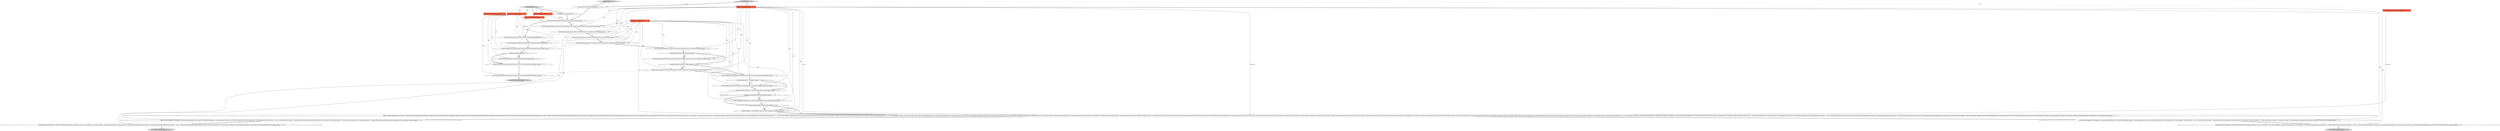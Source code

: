 digraph {
5 [style = filled, label = "JSONUtils.fieldNE(json,RegistryConstants.ATTR_ID,objectID)@@@4@@@['1', '1', '1']", fillcolor = white, shape = ellipse image = "AAA0AAABBB1BBB"];
21 [style = filled, label = "JSONUtils.field(json,RegistryConstants.ATTR_READ_ONLY,dataSource.isConnectionReadOnly())@@@16@@@['1', '1', '0']", fillcolor = white, shape = ellipse image = "AAA0AAABBB1BBB"];
29 [style = filled, label = "{Collection<FilterMapping> filterMappings = dataSource.getObjectFilters()if (!CommonUtils.isEmpty(filterMappings)) {json.name(RegistryConstants.TAG_FILTERS)json.beginArray()for (FilterMapping filter : filterMappings){if (filter.defaultFilter != null && !filter.defaultFilter.isEmpty()) {saveObjectFiler(json,filter.typeName,null,filter.defaultFilter)}for (Map.Entry<String,DBSObjectFilter> cf : filter.customFilters.entrySet()){if (!cf.getValue().isEmpty()) {saveObjectFiler(json,filter.typeName,cf.getKey(),cf.getValue())}}}json.endArray()}}@@@97@@@['0', '1', '0']", fillcolor = white, shape = ellipse image = "AAA0AAABBB2BBB"];
8 [style = filled, label = "JSONUtils.field(json,RegistryConstants.ATTR_DRIVER,dataSource.getDriver().getId())@@@6@@@['1', '1', '0']", fillcolor = white, shape = ellipse image = "AAA0AAABBB1BBB"];
9 [style = filled, label = "!CommonUtils.isEmpty(lockPasswordHash)@@@21@@@['1', '1', '0']", fillcolor = white, shape = diamond image = "AAA0AAABBB1BBB"];
38 [style = filled, label = "JSONUtils.serializeStringList(json,RegistryConstants.TAG_INCLUDE,filter.getInclude())@@@11@@@['0', '0', '1']", fillcolor = white, shape = ellipse image = "AAA0AAABBB3BBB"];
1 [style = filled, label = "JSONUtils.field(json,RegistryConstants.ATTR_SHOW_UTIL_OBJECTS,dataSource.isShowUtilityObjects())@@@14@@@['1', '1', '0']", fillcolor = white, shape = ellipse image = "AAA0AAABBB1BBB"];
6 [style = filled, label = "JSONUtils.field(json,RegistryConstants.ATTR_LOCK_PASSWORD,lockPasswordHash)@@@22@@@['1', '1', '0']", fillcolor = white, shape = ellipse image = "AAA0AAABBB1BBB"];
18 [style = filled, label = "JSONUtils.fieldNE(json,RegistryConstants.TAG_DESCRIPTION,dataSource.getDescription())@@@8@@@['1', '1', '0']", fillcolor = white, shape = ellipse image = "AAA0AAABBB1BBB"];
27 [style = filled, label = "json.endObject()@@@129@@@['0', '1', '0']", fillcolor = lightgray, shape = ellipse image = "AAA0AAABBB2BBB"];
15 [style = filled, label = "dataSource.isShowSystemObjects()@@@10@@@['1', '1', '0']", fillcolor = white, shape = diamond image = "AAA0AAABBB1BBB"];
43 [style = filled, label = "JSONUtils.field(json,RegistryConstants.ATTR_ENABLED,false)@@@9@@@['0', '0', '1']", fillcolor = white, shape = ellipse image = "AAA0AAABBB3BBB"];
11 [style = filled, label = "dataSource.isShowUtilityObjects()@@@13@@@['1', '1', '0']", fillcolor = white, shape = diamond image = "AAA0AAABBB1BBB"];
17 [style = filled, label = "json.endObject()@@@138@@@['1', '0', '0']", fillcolor = lightgray, shape = ellipse image = "AAA0AAABBB1BBB"];
19 [style = filled, label = "JSONUtils.field(json,RegistryConstants.ATTR_SAVE_PASSWORD,dataSource.isSavePassword())@@@9@@@['1', '1', '0']", fillcolor = white, shape = ellipse image = "AAA0AAABBB1BBB"];
16 [style = filled, label = "JSONUtils.field(json,RegistryConstants.ATTR_PROVIDER,dataSource.getDriver().getProviderDescriptor().getId())@@@5@@@['1', '1', '0']", fillcolor = white, shape = ellipse image = "AAA0AAABBB1BBB"];
2 [style = filled, label = "JSONUtils.field(json,RegistryConstants.ATTR_FOLDER,dataSource.getFolder().getFolderPath())@@@18@@@['1', '1', '0']", fillcolor = white, shape = ellipse image = "AAA0AAABBB1BBB"];
10 [style = filled, label = "{DBPConnectionConfiguration connectionInfo = dataSource.getConnectionConfiguration()json.name(\"configuration\")json.beginObject()JSONUtils.fieldNE(json,RegistryConstants.ATTR_HOST,connectionInfo.getHostName())JSONUtils.fieldNE(json,RegistryConstants.ATTR_PORT,connectionInfo.getHostPort())JSONUtils.fieldNE(json,RegistryConstants.ATTR_SERVER,connectionInfo.getServerName())JSONUtils.fieldNE(json,RegistryConstants.ATTR_DATABASE,connectionInfo.getDatabaseName())JSONUtils.fieldNE(json,RegistryConstants.ATTR_URL,connectionInfo.getUrl())saveSecuredCredentials(json,dataSource,null,connectionInfo.getUserName(),dataSource.isSavePassword()? connectionInfo.getUserPassword(): null)JSONUtils.fieldNE(json,RegistryConstants.ATTR_HOME,connectionInfo.getClientHomeId())if (connectionInfo.getConnectionType() != null) {JSONUtils.field(json,RegistryConstants.ATTR_TYPE,connectionInfo.getConnectionType().getId())}JSONUtils.fieldNE(json,RegistryConstants.ATTR_COLOR,connectionInfo.getConnectionColor())if (connectionInfo.getKeepAliveInterval() > 0) {JSONUtils.field(json,RegistryConstants.ATTR_KEEP_ALIVE,connectionInfo.getKeepAliveInterval())}JSONUtils.serializeProperties(json,RegistryConstants.TAG_PROPERTIES,connectionInfo.getProperties())JSONUtils.serializeProperties(json,RegistryConstants.TAG_PROVIDER_PROPERTIES,connectionInfo.getProviderProperties())if (!ArrayUtils.isEmpty(connectionInfo.getDeclaredEvents())) {json.name(RegistryConstants.TAG_EVENTS)json.beginObject()for (DBPConnectionEventType eventType : connectionInfo.getDeclaredEvents()){DBRShellCommand command = connectionInfo.getEvent(eventType)json.name(eventType.name())json.beginObject()JSONUtils.field(json,RegistryConstants.ATTR_ENABLED,command.isEnabled())JSONUtils.field(json,RegistryConstants.ATTR_SHOW_PANEL,command.isShowProcessPanel())JSONUtils.field(json,RegistryConstants.ATTR_WAIT_PROCESS,command.isWaitProcessFinish())if (command.isWaitProcessFinish()) {JSONUtils.field(json,RegistryConstants.ATTR_WAIT_PROCESS_TIMEOUT,command.getWaitProcessTimeoutMs())}JSONUtils.field(json,RegistryConstants.ATTR_TERMINATE_AT_DISCONNECT,command.isTerminateAtDisconnect())JSONUtils.field(json,RegistryConstants.ATTR_PAUSE_AFTER_EXECUTE,command.getPauseAfterExecute())JSONUtils.fieldNE(json,RegistryConstants.ATTR_WORKING_DIRECTORY,command.getWorkingDirectory())JSONUtils.fieldNE(json,RegistryConstants.ATTR_COMMAND,command.getCommand())json.endObject()}json.endObject()}if (!CommonUtils.isEmpty(connectionInfo.getDeclaredHandlers())) {json.name(RegistryConstants.TAG_HANDLERS)json.beginObject()for (DBWHandlerConfiguration configuration : connectionInfo.getDeclaredHandlers()){saveNetworkHandlerConfiguration(json,dataSource,configuration)}json.endObject()}{DBPConnectionBootstrap bootstrap = connectionInfo.getBootstrap()if (bootstrap.hasData()) {json.name(RegistryConstants.TAG_BOOTSTRAP)json.beginObject()if (bootstrap.getDefaultAutoCommit() != null) {JSONUtils.field(json,RegistryConstants.ATTR_AUTOCOMMIT,bootstrap.getDefaultAutoCommit())}if (bootstrap.getDefaultTransactionIsolation() != null) {JSONUtils.field(json,RegistryConstants.ATTR_TXN_ISOLATION,bootstrap.getDefaultTransactionIsolation())}JSONUtils.fieldNE(json,RegistryConstants.ATTR_DEFAULT_OBJECT,bootstrap.getDefaultObjectName())if (bootstrap.isIgnoreErrors()) {JSONUtils.field(json,RegistryConstants.ATTR_IGNORE_ERRORS,true)}JSONUtils.serializeStringList(json,RegistryConstants.TAG_QUERY,bootstrap.getInitQueries())json.endObject()}}json.endObject()}@@@27@@@['1', '1', '0']", fillcolor = white, shape = ellipse image = "AAA0AAABBB1BBB"];
31 [style = filled, label = "String objectID@@@2@@@['0', '0', '1']", fillcolor = tomato, shape = box image = "AAA0AAABBB3BBB"];
41 [style = filled, label = "JSONUtils.serializeStringList(json,RegistryConstants.TAG_EXCLUDE,filter.getExclude())@@@12@@@['0', '0', '1']", fillcolor = white, shape = ellipse image = "AAA0AAABBB3BBB"];
44 [style = filled, label = "JSONUtils.fieldNE(json,RegistryConstants.ATTR_TYPE,typeName)@@@5@@@['0', '0', '1']", fillcolor = white, shape = ellipse image = "AAA0AAABBB3BBB"];
28 [style = filled, label = "DataSourceDescriptor dataSource@@@2@@@['0', '1', '0']", fillcolor = tomato, shape = box image = "AAA0AAABBB2BBB"];
26 [style = filled, label = "{SimplePreferenceStore prefStore = dataSource.getPreferenceStore()Map<String,String> props = new TreeMap<>()for (String propName : prefStore.preferenceNames()){String propValue = prefStore.getString(propName)String defValue = prefStore.getDefaultString(propName)if (propValue != null && !CommonUtils.equalObjects(propValue,defValue)) {props.put(propName,propValue)}}if (!props.isEmpty()) {JSONUtils.serializeProperties(json,RegistryConstants.TAG_CUSTOM_PROPERTIES,props)}}@@@115@@@['0', '1', '0']", fillcolor = white, shape = ellipse image = "AAA0AAABBB2BBB"];
7 [style = filled, label = "dataSource.getFolder() != null@@@17@@@['1', '1', '0']", fillcolor = white, shape = diamond image = "AAA0AAABBB1BBB"];
12 [style = filled, label = "json.name(dataSource.getId())@@@3@@@['1', '1', '0']", fillcolor = white, shape = ellipse image = "AAA0AAABBB1BBB"];
37 [style = filled, label = "String typeName@@@2@@@['0', '0', '1']", fillcolor = tomato, shape = box image = "AAA0AAABBB3BBB"];
40 [style = filled, label = "JSONUtils.fieldNE(json,RegistryConstants.ATTR_DESCRIPTION,filter.getDescription())@@@7@@@['0', '0', '1']", fillcolor = white, shape = ellipse image = "AAA0AAABBB3BBB"];
13 [style = filled, label = "{Collection<FilterMapping> filterMappings = dataSource.getObjectFilters()if (!CommonUtils.isEmpty(filterMappings)) {json.name(RegistryConstants.TAG_FILTERS)json.beginArray()for (FilterMapping filter : filterMappings){if (filter.defaultFilter != null && !filter.defaultFilter.isEmpty()) {saveObjectFiler(json,filter.typeName,null,filter.defaultFilter)}for (Map.Entry<String,DBSObjectFilter> cf : filter.customFilters.entrySet()){if (!cf.getValue().isEmpty()) {saveObjectFiler(json,filter.typeName,cf.getKey(),cf.getValue())}}}json.endArray()}}@@@106@@@['1', '0', '0']", fillcolor = white, shape = ellipse image = "AAA0AAABBB1BBB"];
32 [style = filled, label = "json.beginObject()@@@3@@@['0', '0', '1']", fillcolor = white, shape = ellipse image = "AAA0AAABBB3BBB"];
4 [style = filled, label = "{SimplePreferenceStore prefStore = dataSource.getPreferenceStore()Map<String,String> props = new TreeMap<>()for (String propName : prefStore.preferenceNames()){String propValue = prefStore.getString(propName)String defValue = prefStore.getDefaultString(propName)if (propValue != null && !CommonUtils.equalObjects(propValue,defValue)) {props.put(propName,propValue)}}if (!props.isEmpty()) {JSONUtils.serializeProperties(json,RegistryConstants.TAG_CUSTOM_PROPERTIES,props)}}@@@124@@@['1', '0', '0']", fillcolor = white, shape = ellipse image = "AAA0AAABBB1BBB"];
3 [style = filled, label = "saveDataSource['1', '0', '0']", fillcolor = lightgray, shape = diamond image = "AAA0AAABBB1BBB"];
42 [style = filled, label = "JSONUtils.fieldNE(json,RegistryConstants.ATTR_NAME,filter.getName())@@@6@@@['0', '0', '1']", fillcolor = white, shape = ellipse image = "AAA0AAABBB3BBB"];
24 [style = filled, label = "JsonWriter json@@@2@@@['1', '1', '0']", fillcolor = tomato, shape = box image = "AAA0AAABBB1BBB"];
39 [style = filled, label = "JsonWriter json@@@2@@@['0', '0', '1']", fillcolor = tomato, shape = box image = "AAA0AAABBB3BBB"];
34 [style = filled, label = "saveObjectFiler['0', '0', '1']", fillcolor = lightgray, shape = diamond image = "AAA0AAABBB3BBB"];
36 [style = filled, label = "!filter.isEnabled()@@@8@@@['0', '0', '1']", fillcolor = white, shape = diamond image = "AAA0AAABBB3BBB"];
23 [style = filled, label = "JSONUtils.field(json,RegistryConstants.ATTR_NAME,dataSource.getName())@@@7@@@['1', '1', '0']", fillcolor = white, shape = ellipse image = "AAA0AAABBB1BBB"];
33 [style = filled, label = "json.endObject()@@@13@@@['0', '0', '1']", fillcolor = lightgray, shape = ellipse image = "AAA0AAABBB3BBB"];
14 [style = filled, label = "JsonWriter json@@@2@@@['1', '0', '0']", fillcolor = tomato, shape = box image = "AAA0AAABBB1BBB"];
25 [style = filled, label = "dataSource.hasSharedVirtualModel()@@@24@@@['1', '1', '0']", fillcolor = white, shape = diamond image = "AAA0AAABBB1BBB"];
22 [style = filled, label = "final String lockPasswordHash = dataSource.getLockPasswordHash()@@@20@@@['1', '1', '0']", fillcolor = white, shape = ellipse image = "AAA0AAABBB1BBB"];
35 [style = filled, label = "DBSObjectFilter filter@@@2@@@['0', '0', '1']", fillcolor = tomato, shape = box image = "AAA0AAABBB3BBB"];
0 [style = filled, label = "JSONUtils.field(json,RegistryConstants.ATTR_SHOW_SYSTEM_OBJECTS,dataSource.isShowSystemObjects())@@@11@@@['1', '1', '0']", fillcolor = white, shape = ellipse image = "AAA0AAABBB1BBB"];
30 [style = filled, label = "saveDataSource['0', '1', '0']", fillcolor = lightgray, shape = diamond image = "AAA0AAABBB2BBB"];
20 [style = filled, label = "JSONUtils.field(json,\"virtual-model-id\",dataSource.getVirtualModel().getId())@@@25@@@['1', '1', '0']", fillcolor = white, shape = ellipse image = "AAA0AAABBB1BBB"];
37->44 [style = solid, label="typeName"];
14->19 [style = solid, label="json"];
20->10 [style = bold, label=""];
44->42 [style = bold, label=""];
24->39 [style = dashed, label="0"];
25->10 [style = bold, label=""];
24->0 [style = solid, label="json"];
38->41 [style = bold, label=""];
14->10 [style = solid, label="json"];
14->8 [style = solid, label="json"];
24->26 [style = solid, label="json"];
7->22 [style = bold, label=""];
9->6 [style = dotted, label="true"];
24->2 [style = solid, label="json"];
14->6 [style = solid, label="json"];
22->6 [style = solid, label="lockPasswordHash"];
15->0 [style = bold, label=""];
39->5 [style = solid, label="json"];
11->1 [style = dotted, label="true"];
6->25 [style = bold, label=""];
39->40 [style = solid, label="json"];
8->44 [style = dashed, label="0"];
31->5 [style = solid, label="objectID"];
14->13 [style = solid, label="json"];
36->38 [style = bold, label=""];
9->25 [style = bold, label=""];
3->24 [style = dotted, label="true"];
39->38 [style = solid, label="json"];
24->10 [style = solid, label="dataSource"];
25->20 [style = dotted, label="true"];
8->23 [style = bold, label=""];
16->8 [style = bold, label=""];
14->21 [style = solid, label="json"];
39->41 [style = solid, label="json"];
4->17 [style = bold, label=""];
34->39 [style = dotted, label="true"];
22->9 [style = bold, label=""];
0->11 [style = bold, label=""];
1->41 [style = dashed, label="0"];
42->40 [style = bold, label=""];
24->21 [style = solid, label="json"];
23->18 [style = bold, label=""];
24->8 [style = solid, label="json"];
5->16 [style = bold, label=""];
7->2 [style = bold, label=""];
7->2 [style = dotted, label="true"];
30->28 [style = dotted, label="true"];
13->4 [style = bold, label=""];
36->43 [style = bold, label=""];
41->33 [style = bold, label=""];
24->10 [style = solid, label="json"];
5->44 [style = bold, label=""];
30->24 [style = dotted, label="true"];
14->1 [style = solid, label="json"];
9->6 [style = bold, label=""];
15->0 [style = dotted, label="true"];
10->13 [style = bold, label=""];
15->11 [style = bold, label=""];
3->12 [style = bold, label=""];
24->29 [style = solid, label="json"];
30->12 [style = bold, label=""];
21->7 [style = bold, label=""];
16->5 [style = dashed, label="0"];
39->43 [style = solid, label="json"];
14->20 [style = solid, label="json"];
24->23 [style = solid, label="json"];
24->20 [style = solid, label="json"];
11->21 [style = bold, label=""];
24->1 [style = solid, label="json"];
24->18 [style = solid, label="json"];
32->5 [style = bold, label=""];
18->40 [style = dashed, label="0"];
40->36 [style = bold, label=""];
25->20 [style = bold, label=""];
14->18 [style = solid, label="json"];
24->16 [style = solid, label="json"];
28->10 [style = solid, label="dataSource"];
1->21 [style = bold, label=""];
19->15 [style = bold, label=""];
3->14 [style = dotted, label="true"];
34->35 [style = dotted, label="true"];
11->1 [style = bold, label=""];
24->6 [style = solid, label="json"];
10->29 [style = bold, label=""];
26->27 [style = bold, label=""];
23->42 [style = dashed, label="0"];
14->4 [style = solid, label="json"];
14->23 [style = solid, label="json"];
14->0 [style = solid, label="json"];
14->16 [style = solid, label="json"];
12->5 [style = bold, label=""];
14->2 [style = solid, label="json"];
18->19 [style = bold, label=""];
39->44 [style = solid, label="json"];
2->22 [style = bold, label=""];
34->31 [style = dotted, label="true"];
34->37 [style = dotted, label="true"];
36->43 [style = dotted, label="true"];
43->38 [style = bold, label=""];
39->42 [style = solid, label="json"];
24->19 [style = solid, label="json"];
34->32 [style = bold, label=""];
29->26 [style = bold, label=""];
}

